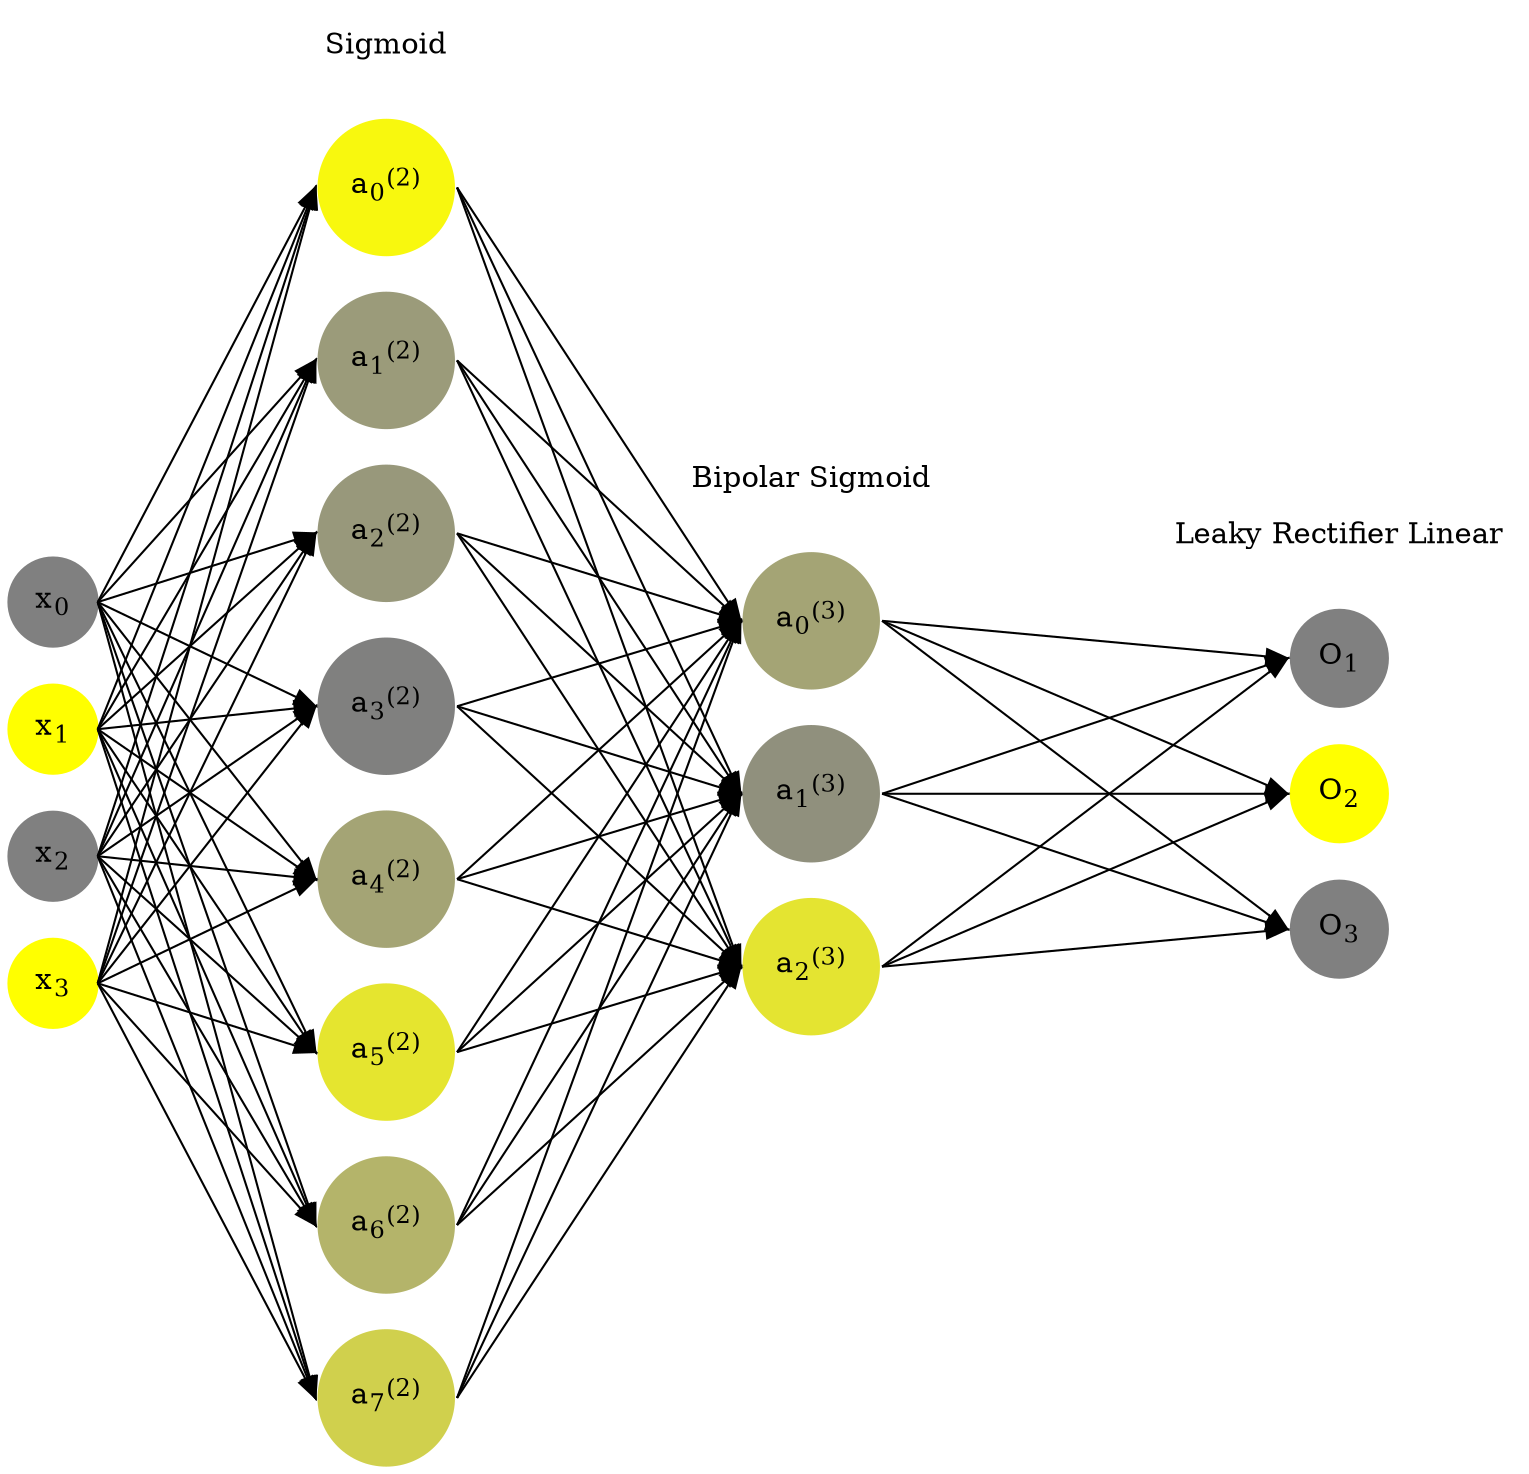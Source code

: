 digraph G {
	rankdir = LR;
	splines=false;
	edge[style=invis];
	ranksep= 1.4;
	{
	node [shape=circle, color="0.1667, 0.0, 0.5", style=filled, fillcolor="0.1667, 0.0, 0.5"];
	x0 [label=<x<sub>0</sub>>];
	}
	{
	node [shape=circle, color="0.1667, 1.0, 1.0", style=filled, fillcolor="0.1667, 1.0, 1.0"];
	x1 [label=<x<sub>1</sub>>];
	}
	{
	node [shape=circle, color="0.1667, 0.0, 0.5", style=filled, fillcolor="0.1667, 0.0, 0.5"];
	x2 [label=<x<sub>2</sub>>];
	}
	{
	node [shape=circle, color="0.1667, 1.0, 1.0", style=filled, fillcolor="0.1667, 1.0, 1.0"];
	x3 [label=<x<sub>3</sub>>];
	}
	{
	node [shape=circle, color="0.1667, 0.940530, 0.970265", style=filled, fillcolor="0.1667, 0.940530, 0.970265"];
	a02 [label=<a<sub>0</sub><sup>(2)</sup>>];
	}
	{
	node [shape=circle, color="0.1667, 0.214994, 0.607497", style=filled, fillcolor="0.1667, 0.214994, 0.607497"];
	a12 [label=<a<sub>1</sub><sup>(2)</sup>>];
	}
	{
	node [shape=circle, color="0.1667, 0.193958, 0.596979", style=filled, fillcolor="0.1667, 0.193958, 0.596979"];
	a22 [label=<a<sub>2</sub><sup>(2)</sup>>];
	}
	{
	node [shape=circle, color="0.1667, 0.002422, 0.501211", style=filled, fillcolor="0.1667, 0.002422, 0.501211"];
	a32 [label=<a<sub>3</sub><sup>(2)</sup>>];
	}
	{
	node [shape=circle, color="0.1667, 0.287838, 0.643919", style=filled, fillcolor="0.1667, 0.287838, 0.643919"];
	a42 [label=<a<sub>4</sub><sup>(2)</sup>>];
	}
	{
	node [shape=circle, color="0.1667, 0.791981, 0.895991", style=filled, fillcolor="0.1667, 0.791981, 0.895991"];
	a52 [label=<a<sub>5</sub><sup>(2)</sup>>];
	}
	{
	node [shape=circle, color="0.1667, 0.408020, 0.704010", style=filled, fillcolor="0.1667, 0.408020, 0.704010"];
	a62 [label=<a<sub>6</sub><sup>(2)</sup>>];
	}
	{
	node [shape=circle, color="0.1667, 0.630910, 0.815455", style=filled, fillcolor="0.1667, 0.630910, 0.815455"];
	a72 [label=<a<sub>7</sub><sup>(2)</sup>>];
	}
	{
	node [shape=circle, color="0.1667, 0.286898, 0.643449", style=filled, fillcolor="0.1667, 0.286898, 0.643449"];
	a03 [label=<a<sub>0</sub><sup>(3)</sup>>];
	}
	{
	node [shape=circle, color="0.1667, 0.129289, 0.564644", style=filled, fillcolor="0.1667, 0.129289, 0.564644"];
	a13 [label=<a<sub>1</sub><sup>(3)</sup>>];
	}
	{
	node [shape=circle, color="0.1667, 0.782303, 0.891152", style=filled, fillcolor="0.1667, 0.782303, 0.891152"];
	a23 [label=<a<sub>2</sub><sup>(3)</sup>>];
	}
	{
	node [shape=circle, color="0.1667, 0.0, 0.5", style=filled, fillcolor="0.1667, 0.0, 0.5"];
	O1 [label=<O<sub>1</sub>>];
	}
	{
	node [shape=circle, color="0.1667, 1.0, 1.0", style=filled, fillcolor="0.1667, 1.0, 1.0"];
	O2 [label=<O<sub>2</sub>>];
	}
	{
	node [shape=circle, color="0.1667, 0.0, 0.5", style=filled, fillcolor="0.1667, 0.0, 0.5"];
	O3 [label=<O<sub>3</sub>>];
	}
	{
	rank=same;
	x0->x1->x2->x3;
	}
	{
	rank=same;
	a02->a12->a22->a32->a42->a52->a62->a72;
	}
	{
	rank=same;
	a03->a13->a23;
	}
	{
	rank=same;
	O1->O2->O3;
	}
	l1 [shape=plaintext,label="Sigmoid"];
	l1->a02;
	{rank=same; l1;a02};
	l2 [shape=plaintext,label="Bipolar Sigmoid"];
	l2->a03;
	{rank=same; l2;a03};
	l3 [shape=plaintext,label="Leaky Rectifier Linear"];
	l3->O1;
	{rank=same; l3;O1};
edge[style=solid, tailport=e, headport=w];
	{x0;x1;x2;x3} -> {a02;a12;a22;a32;a42;a52;a62;a72};
	{a02;a12;a22;a32;a42;a52;a62;a72} -> {a03;a13;a23};
	{a03;a13;a23} -> {O1,O2,O3};
}